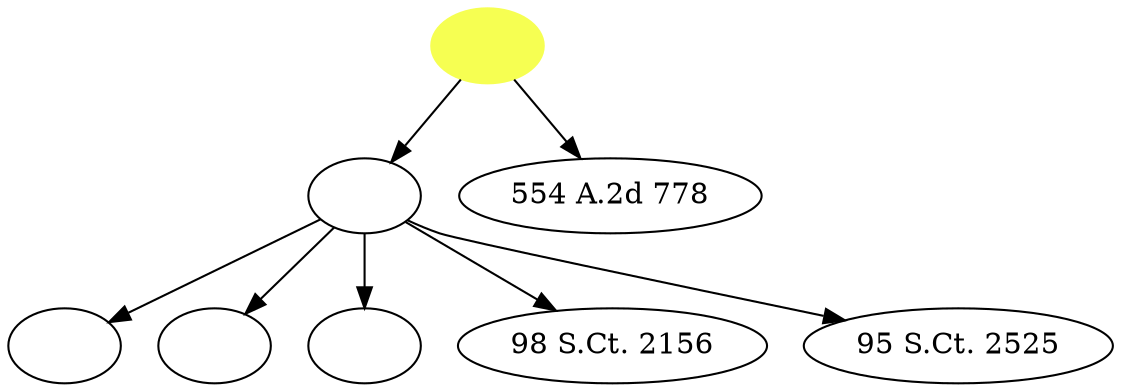 // CiteVista
digraph {
	158635 [label=""]
	158635 [label="" color="#f6ff52" style=filled]
	158635 -> 184252
	184252 [label=""]
	184252 [label=""]
	184252 -> 182927
	182927 [label=""]
	182927 [label=""]
	184252 -> 182268
	182268 [label=""]
	182268 [label=""]
	184252 -> 183889
	183889 [label=""]
	183889 [label=""]
	"98 S.Ct. 2156" [label="98 S.Ct. 2156"]
	184252 -> "98 S.Ct. 2156"
	"95 S.Ct. 2525" [label="95 S.Ct. 2525"]
	184252 -> "95 S.Ct. 2525"
	"554 A.2d 778" [label="554 A.2d 778"]
	158635 -> "554 A.2d 778"
}
